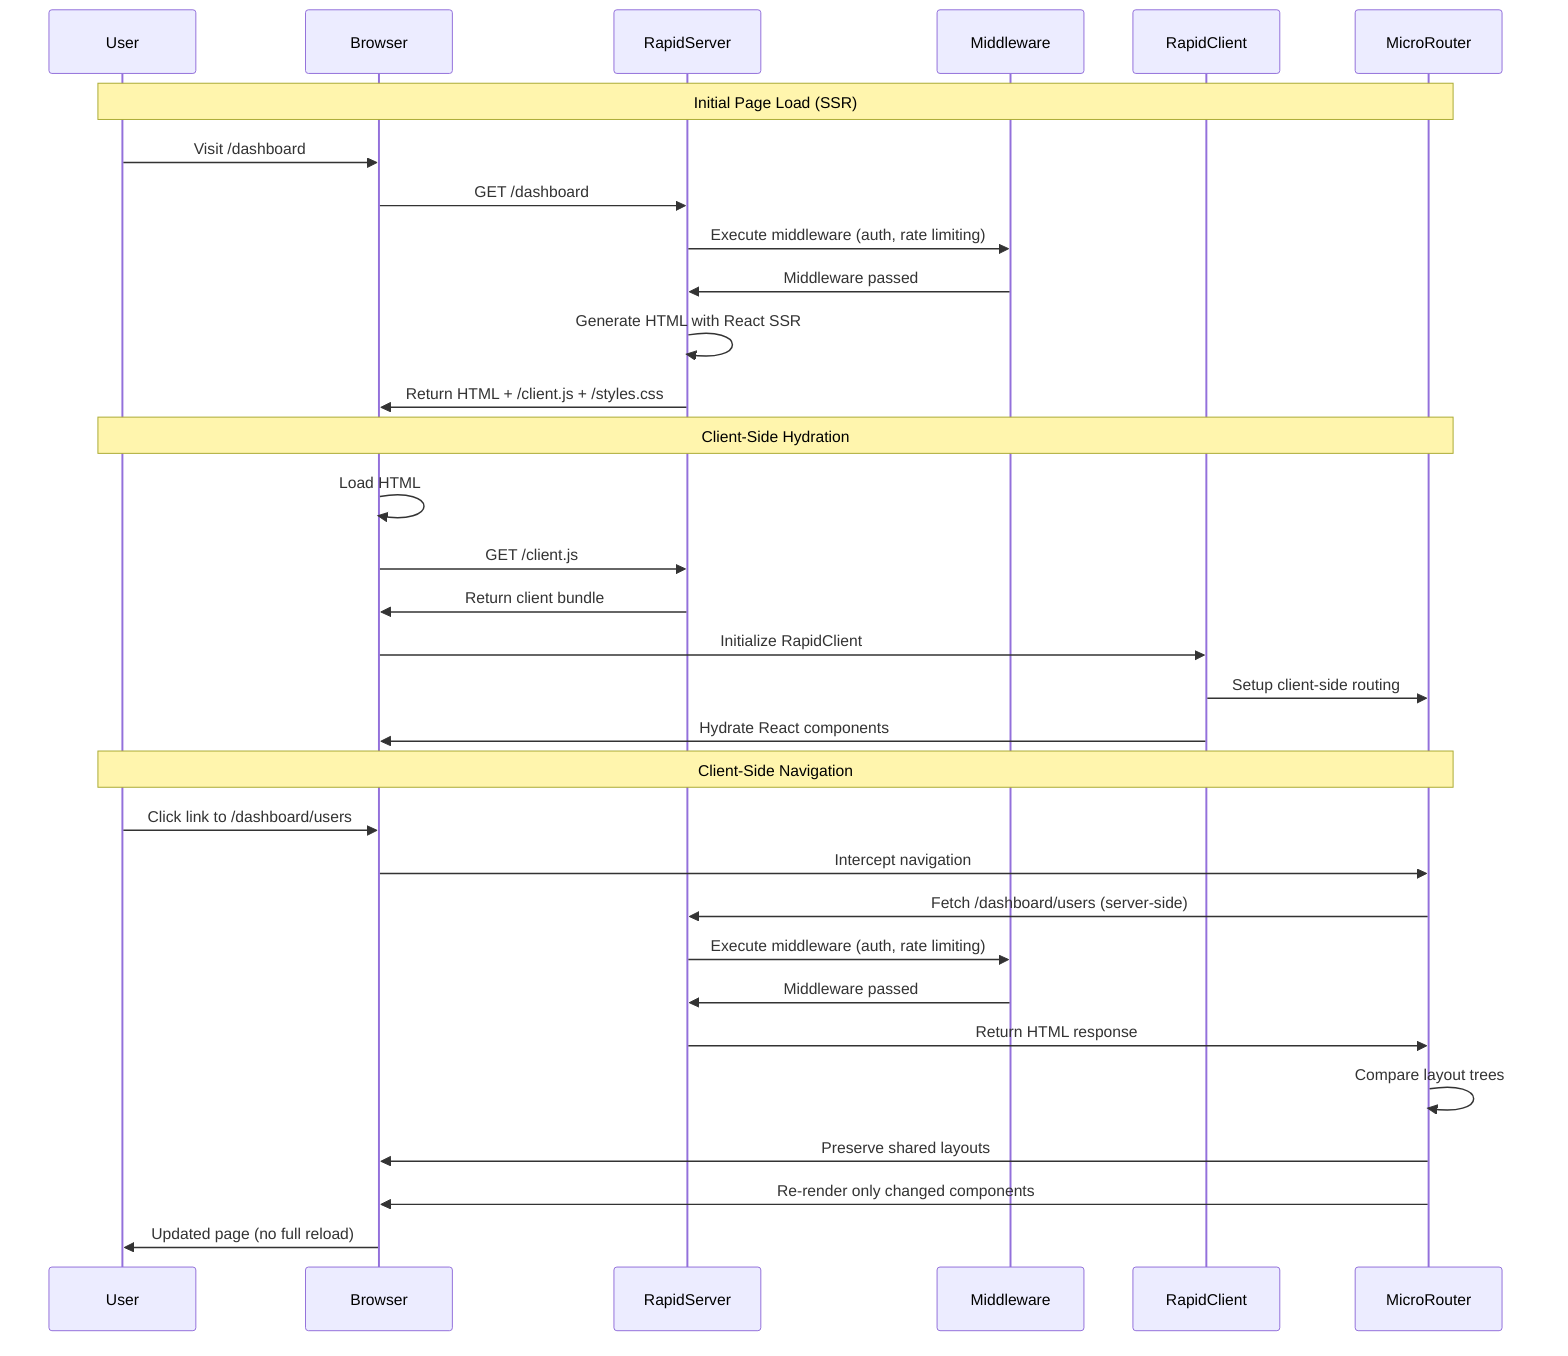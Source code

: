 sequenceDiagram
    participant User as User
    participant Browser as Browser
    participant RapidServer as RapidServer
    participant MW as Middleware
    participant RapidClient as RapidClient
    participant MicroRouter as MicroRouter

    Note over User,MicroRouter: Initial Page Load (SSR)
    
    User->>Browser: Visit /dashboard
    Browser->>RapidServer: GET /dashboard
    RapidServer->>MW: Execute middleware (auth, rate limiting)
    MW->>RapidServer: Middleware passed
    RapidServer->>RapidServer: Generate HTML with React SSR
    RapidServer->>Browser: Return HTML + /client.js + /styles.css
    
    Note over User,MicroRouter: Client-Side Hydration
    
    Browser->>Browser: Load HTML
    Browser->>RapidServer: GET /client.js
    RapidServer->>Browser: Return client bundle
    Browser->>RapidClient: Initialize RapidClient
    RapidClient->>MicroRouter: Setup client-side routing
    RapidClient->>Browser: Hydrate React components
    
    Note over User,MicroRouter: Client-Side Navigation
    
    User->>Browser: Click link to /dashboard/users
    Browser->>MicroRouter: Intercept navigation
    MicroRouter->>RapidServer: Fetch /dashboard/users (server-side)
    RapidServer->>MW: Execute middleware (auth, rate limiting)
    MW->>RapidServer: Middleware passed
    RapidServer->>MicroRouter: Return HTML response
    MicroRouter->>MicroRouter: Compare layout trees
    MicroRouter->>Browser: Preserve shared layouts
    MicroRouter->>Browser: Re-render only changed components
    Browser->>User: Updated page (no full reload)